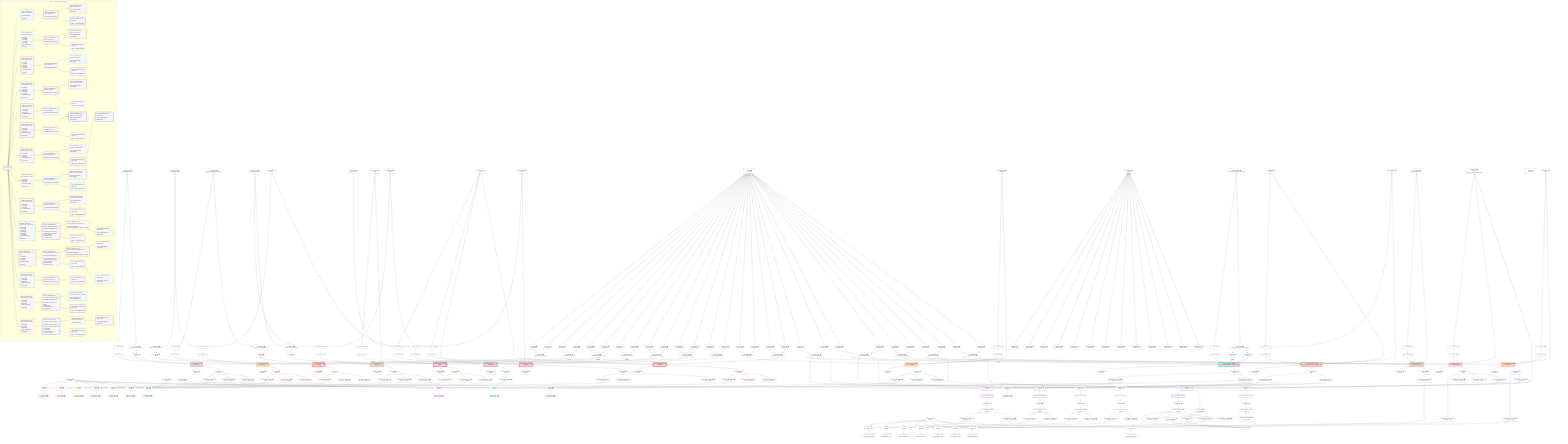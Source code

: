 %%{init: {'themeVariables': { 'fontSize': '12px'}}}%%
graph TD
    classDef path fill:#eee,stroke:#000,color:#000
    classDef plan fill:#fff,stroke-width:1px,color:#000
    classDef itemplan fill:#fff,stroke-width:2px,color:#000
    classDef unbatchedplan fill:#dff,stroke-width:1px,color:#000
    classDef sideeffectplan fill:#fcc,stroke-width:2px,color:#000
    classDef bucket fill:#f6f6f6,color:#000,stroke-width:2px,text-align:left


    %% plan dependencies
    __InputObject288{{"__InputObject[288∈0] ➊"}}:::plan
    Constant442{{"Constant[442∈0] ➊<br />ᐸ2ᐳ"}}:::plan
    Constant443{{"Constant[443∈0] ➊<br />ᐸ3ᐳ"}}:::plan
    Constant442 & Constant443 --> __InputObject288
    __InputObject6{{"__InputObject[6∈0] ➊"}}:::plan
    Constant430{{"Constant[430∈0] ➊<br />ᐸ'WyJwb3N0cyIsMV0='ᐳ"}}:::plan
    Constant430 --> __InputObject6
    Object15{{"Object[15∈0] ➊<br />ᐸ{pgSettings,withPgClient}ᐳ"}}:::plan
    Access13{{"Access[13∈0] ➊<br />ᐸ2.pgSettingsᐳ"}}:::plan
    Access14{{"Access[14∈0] ➊<br />ᐸ2.withPgClientᐳ"}}:::plan
    Access13 & Access14 --> Object15
    __InputObject34{{"__InputObject[34∈0] ➊"}}:::plan
    Constant431{{"Constant[431∈0] ➊<br />ᐸ'hello'ᐳ"}}:::plan
    Constant432{{"Constant[432∈0] ➊<br />ᐸ'WyJwb3N0cyIsMl0='ᐳ"}}:::plan
    Constant431 & Constant432 --> __InputObject34
    __InputObject62{{"__InputObject[62∈0] ➊"}}:::plan
    Constant433{{"Constant[433∈0] ➊<br />ᐸ'WyJwb3N0cyIsMjAwMDAwMF0='ᐳ"}}:::plan
    Constant433 --> __InputObject62
    __InputObject90{{"__InputObject[90∈0] ➊"}}:::plan
    Constant434{{"Constant[434∈0] ➊<br />ᐸ'world'ᐳ"}}:::plan
    Constant435{{"Constant[435∈0] ➊<br />ᐸ'WyJwb3N0cyIsM10='ᐳ"}}:::plan
    Constant434 & Constant435 --> __InputObject90
    __InputObject118{{"__InputObject[118∈0] ➊"}}:::plan
    Constant436{{"Constant[436∈0] ➊<br />ᐸ'throw error'ᐳ"}}:::plan
    Constant437{{"Constant[437∈0] ➊<br />ᐸ11ᐳ"}}:::plan
    Constant436 & Constant437 --> __InputObject118
    __InputObject133{{"__InputObject[133∈0] ➊"}}:::plan
    Constant438{{"Constant[438∈0] ➊<br />ᐸ6ᐳ"}}:::plan
    Constant438 --> __InputObject133
    __InputObject158{{"__InputObject[158∈0] ➊"}}:::plan
    Constant439{{"Constant[439∈0] ➊<br />ᐸ9ᐳ"}}:::plan
    Constant431 & Constant439 --> __InputObject158
    __InputObject183{{"__InputObject[183∈0] ➊"}}:::plan
    Constant440{{"Constant[440∈0] ➊<br />ᐸ2000000ᐳ"}}:::plan
    Constant440 --> __InputObject183
    __InputObject208{{"__InputObject[208∈0] ➊"}}:::plan
    Constant434 & Constant437 --> __InputObject208
    __InputObject233{{"__InputObject[233∈0] ➊"}}:::plan
    Constant441{{"Constant[441∈0] ➊<br />ᐸ'WyJjb21wb3VuZF9rZXlzIiw0LDNd'ᐳ"}}:::plan
    Constant441 --> __InputObject233
    __InputObject339{{"__InputObject[339∈0] ➊"}}:::plan
    Constant444{{"Constant[444∈0] ➊<br />ᐸ'budd.deey@email.com'ᐳ"}}:::plan
    Constant444 --> __InputObject339
    __InputObject356{{"__InputObject[356∈0] ➊"}}:::plan
    Constant445{{"Constant[445∈0] ➊<br />ᐸ'graphile-build.issue.27.exists@example.com'ᐳ"}}:::plan
    Constant445 --> __InputObject356
    __InputObject392{{"__InputObject[392∈0] ➊"}}:::plan
    Constant446{{"Constant[446∈0] ➊<br />ᐸ1ᐳ"}}:::plan
    Constant446 --> __InputObject392
    Lambda9{{"Lambda[9∈0] ➊<br />ᐸdecode_Post_base64JSONᐳ"}}:::plan
    Constant430 --> Lambda9
    Access10{{"Access[10∈0] ➊<br />ᐸ9.1ᐳ"}}:::plan
    Lambda9 --> Access10
    __Value2["__Value[2∈0] ➊<br />ᐸcontextᐳ"]:::plan
    __Value2 --> Access13
    __Value2 --> Access14
    ApplyInput16{{"ApplyInput[16∈0] ➊"}}:::plan
    __InputObject6 --> ApplyInput16
    ApplyInput44{{"ApplyInput[44∈0] ➊"}}:::plan
    __InputObject34 --> ApplyInput44
    ApplyInput72{{"ApplyInput[72∈0] ➊"}}:::plan
    __InputObject62 --> ApplyInput72
    ApplyInput100{{"ApplyInput[100∈0] ➊"}}:::plan
    __InputObject90 --> ApplyInput100
    ApplyInput125{{"ApplyInput[125∈0] ➊"}}:::plan
    __InputObject118 --> ApplyInput125
    ApplyInput140{{"ApplyInput[140∈0] ➊"}}:::plan
    __InputObject133 --> ApplyInput140
    ApplyInput165{{"ApplyInput[165∈0] ➊"}}:::plan
    __InputObject158 --> ApplyInput165
    ApplyInput190{{"ApplyInput[190∈0] ➊"}}:::plan
    __InputObject183 --> ApplyInput190
    ApplyInput215{{"ApplyInput[215∈0] ➊"}}:::plan
    __InputObject208 --> ApplyInput215
    ApplyInput245{{"ApplyInput[245∈0] ➊"}}:::plan
    __InputObject233 --> ApplyInput245
    ApplyInput296{{"ApplyInput[296∈0] ➊"}}:::plan
    __InputObject288 --> ApplyInput296
    ApplyInput346{{"ApplyInput[346∈0] ➊"}}:::plan
    __InputObject339 --> ApplyInput346
    ApplyInput363{{"ApplyInput[363∈0] ➊"}}:::plan
    __InputObject356 --> ApplyInput363
    ApplyInput399{{"ApplyInput[399∈0] ➊"}}:::plan
    __InputObject392 --> ApplyInput399
    __Value4["__Value[4∈0] ➊<br />ᐸrootValueᐳ"]:::plan
    Constant19{{"Constant[19∈0] ➊<br />ᐸ'posts'ᐳ"}}:::plan
    Constant32{{"Constant[32∈0] ➊<br />ᐸ'query'ᐳ"}}:::plan
    Constant128{{"Constant[128∈0] ➊<br />ᐸ'types'ᐳ"}}:::plan
    Constant248{{"Constant[248∈0] ➊<br />ᐸ'compound_keys'ᐳ"}}:::plan
    Constant270{{"Constant[270∈0] ➊<br />ᐸ'people'ᐳ"}}:::plan
    PgDeleteSingle12[["PgDeleteSingle[12∈1] ➊<br />ᐸpost(id)ᐳ"]]:::sideeffectplan
    Object15 -->|rejectNull| PgDeleteSingle12
    Access10 & ApplyInput16 --> PgDeleteSingle12
    Object17{{"Object[17∈1] ➊<br />ᐸ{result}ᐳ"}}:::plan
    PgDeleteSingle12 --> Object17
    List22{{"List[22∈2] ➊<br />ᐸ19,20ᐳ"}}:::plan
    PgClassExpression20{{"PgClassExpression[20∈2] ➊<br />ᐸ__post__.”id”ᐳ"}}:::plan
    Constant19 & PgClassExpression20 --> List22
    Access21{{"Access[21∈2] ➊<br />ᐸ12.tᐳ"}}:::plan
    Access21 --> PgClassExpression20
    PgDeleteSingle12 --> Access21
    Lambda23{{"Lambda[23∈2] ➊<br />ᐸbase64JSONEncodeᐳ"}}:::plan
    List22 --> Lambda23
    PgClassExpression30{{"PgClassExpression[30∈2] ➊<br />ᐸ__post__.”headline”ᐳ"}}:::plan
    Access21 --> PgClassExpression30
    PgClassExpression31{{"PgClassExpression[31∈2] ➊<br />ᐸ__post__.”author_id”ᐳ"}}:::plan
    Access21 --> PgClassExpression31
    Lambda33{{"Lambda[33∈2] ➊<br />ᐸrawEncodeᐳ"}}:::plan
    Constant32 --> Lambda33
    PgDeleteSingle40[["PgDeleteSingle[40∈5] ➊<br />ᐸpost(id)ᐳ"]]:::sideeffectplan
    Object43{{"Object[43∈5] ➊<br />ᐸ{pgSettings,withPgClient}ᐳ"}}:::plan
    Access38{{"Access[38∈5] ➊<br />ᐸ37.1ᐳ"}}:::plan
    Object43 -->|rejectNull| PgDeleteSingle40
    Access38 & ApplyInput44 --> PgDeleteSingle40
    Access41{{"Access[41∈5] ➊<br />ᐸ2.pgSettingsᐳ"}}:::plan
    Access42{{"Access[42∈5] ➊<br />ᐸ2.withPgClientᐳ"}}:::plan
    Access41 & Access42 --> Object43
    Lambda37{{"Lambda[37∈5] ➊<br />ᐸdecode_Post_base64JSONᐳ"}}:::plan
    Constant432 --> Lambda37
    Lambda37 --> Access38
    __Value2 --> Access41
    __Value2 --> Access42
    Object45{{"Object[45∈5] ➊<br />ᐸ{result}ᐳ"}}:::plan
    PgDeleteSingle40 --> Object45
    List50{{"List[50∈6] ➊<br />ᐸ19,48ᐳ"}}:::plan
    PgClassExpression48{{"PgClassExpression[48∈6] ➊<br />ᐸ__post__.”id”ᐳ"}}:::plan
    Constant19 & PgClassExpression48 --> List50
    Access49{{"Access[49∈6] ➊<br />ᐸ40.tᐳ"}}:::plan
    Access49 --> PgClassExpression48
    PgDeleteSingle40 --> Access49
    Lambda51{{"Lambda[51∈6] ➊<br />ᐸbase64JSONEncodeᐳ"}}:::plan
    List50 --> Lambda51
    PgClassExpression58{{"PgClassExpression[58∈6] ➊<br />ᐸ__post__.”headline”ᐳ"}}:::plan
    Access49 --> PgClassExpression58
    PgClassExpression59{{"PgClassExpression[59∈6] ➊<br />ᐸ__post__.”author_id”ᐳ"}}:::plan
    Access49 --> PgClassExpression59
    Lambda61{{"Lambda[61∈6] ➊<br />ᐸrawEncodeᐳ"}}:::plan
    Constant32 --> Lambda61
    PgDeleteSingle68[["PgDeleteSingle[68∈9] ➊<br />ᐸpost(id)ᐳ"]]:::sideeffectplan
    Object71{{"Object[71∈9] ➊<br />ᐸ{pgSettings,withPgClient}ᐳ"}}:::plan
    Access66{{"Access[66∈9] ➊<br />ᐸ65.1ᐳ"}}:::plan
    Object71 -->|rejectNull| PgDeleteSingle68
    Access66 & ApplyInput72 --> PgDeleteSingle68
    Access69{{"Access[69∈9] ➊<br />ᐸ2.pgSettingsᐳ"}}:::plan
    Access70{{"Access[70∈9] ➊<br />ᐸ2.withPgClientᐳ"}}:::plan
    Access69 & Access70 --> Object71
    Lambda65{{"Lambda[65∈9] ➊<br />ᐸdecode_Post_base64JSONᐳ"}}:::plan
    Constant433 --> Lambda65
    Lambda65 --> Access66
    __Value2 --> Access69
    __Value2 --> Access70
    Object73{{"Object[73∈9] ➊<br />ᐸ{result}ᐳ"}}:::plan
    PgDeleteSingle68 --> Object73
    List78{{"List[78∈10] ➊<br />ᐸ19,76ᐳ"}}:::plan
    PgClassExpression76{{"PgClassExpression[76∈10] ➊<br />ᐸ__post__.”id”ᐳ"}}:::plan
    Constant19 & PgClassExpression76 --> List78
    Access77{{"Access[77∈10] ➊<br />ᐸ68.tᐳ"}}:::plan
    Access77 --> PgClassExpression76
    PgDeleteSingle68 --> Access77
    Lambda79{{"Lambda[79∈10] ➊<br />ᐸbase64JSONEncodeᐳ"}}:::plan
    List78 --> Lambda79
    PgClassExpression86{{"PgClassExpression[86∈10] ➊<br />ᐸ__post__.”headline”ᐳ"}}:::plan
    Access77 --> PgClassExpression86
    PgClassExpression87{{"PgClassExpression[87∈10] ➊<br />ᐸ__post__.”author_id”ᐳ"}}:::plan
    Access77 --> PgClassExpression87
    Lambda89{{"Lambda[89∈10] ➊<br />ᐸrawEncodeᐳ"}}:::plan
    Constant32 --> Lambda89
    PgDeleteSingle96[["PgDeleteSingle[96∈13] ➊<br />ᐸpost(id)ᐳ"]]:::sideeffectplan
    Object99{{"Object[99∈13] ➊<br />ᐸ{pgSettings,withPgClient}ᐳ"}}:::plan
    Access94{{"Access[94∈13] ➊<br />ᐸ93.1ᐳ"}}:::plan
    Object99 -->|rejectNull| PgDeleteSingle96
    Access94 & ApplyInput100 --> PgDeleteSingle96
    Access97{{"Access[97∈13] ➊<br />ᐸ2.pgSettingsᐳ"}}:::plan
    Access98{{"Access[98∈13] ➊<br />ᐸ2.withPgClientᐳ"}}:::plan
    Access97 & Access98 --> Object99
    Lambda93{{"Lambda[93∈13] ➊<br />ᐸdecode_Post_base64JSONᐳ"}}:::plan
    Constant435 --> Lambda93
    Lambda93 --> Access94
    __Value2 --> Access97
    __Value2 --> Access98
    Object101{{"Object[101∈13] ➊<br />ᐸ{result}ᐳ"}}:::plan
    PgDeleteSingle96 --> Object101
    List106{{"List[106∈14] ➊<br />ᐸ19,104ᐳ"}}:::plan
    PgClassExpression104{{"PgClassExpression[104∈14] ➊<br />ᐸ__post__.”id”ᐳ"}}:::plan
    Constant19 & PgClassExpression104 --> List106
    Access105{{"Access[105∈14] ➊<br />ᐸ96.tᐳ"}}:::plan
    Access105 --> PgClassExpression104
    PgDeleteSingle96 --> Access105
    Lambda107{{"Lambda[107∈14] ➊<br />ᐸbase64JSONEncodeᐳ"}}:::plan
    List106 --> Lambda107
    PgClassExpression114{{"PgClassExpression[114∈14] ➊<br />ᐸ__post__.”headline”ᐳ"}}:::plan
    Access105 --> PgClassExpression114
    PgClassExpression115{{"PgClassExpression[115∈14] ➊<br />ᐸ__post__.”author_id”ᐳ"}}:::plan
    Access105 --> PgClassExpression115
    Lambda117{{"Lambda[117∈14] ➊<br />ᐸrawEncodeᐳ"}}:::plan
    Constant32 --> Lambda117
    PgDeleteSingle121[["PgDeleteSingle[121∈17] ➊<br />ᐸtypes(id)ᐳ"]]:::sideeffectplan
    Object124{{"Object[124∈17] ➊<br />ᐸ{pgSettings,withPgClient}ᐳ"}}:::plan
    Object124 & Constant437 & ApplyInput125 --> PgDeleteSingle121
    Access122{{"Access[122∈17] ➊<br />ᐸ2.pgSettingsᐳ"}}:::plan
    Access123{{"Access[123∈17] ➊<br />ᐸ2.withPgClientᐳ"}}:::plan
    Access122 & Access123 --> Object124
    __Value2 --> Access122
    __Value2 --> Access123
    Object126{{"Object[126∈17] ➊<br />ᐸ{result}ᐳ"}}:::plan
    PgDeleteSingle121 --> Object126
    List131{{"List[131∈18] ➊<br />ᐸ128,129ᐳ"}}:::plan
    PgClassExpression129{{"PgClassExpression[129∈18] ➊<br />ᐸ__types__.”id”ᐳ"}}:::plan
    Constant128 & PgClassExpression129 --> List131
    Access130{{"Access[130∈18] ➊<br />ᐸ121.tᐳ"}}:::plan
    Access130 --> PgClassExpression129
    PgDeleteSingle121 --> Access130
    Lambda132{{"Lambda[132∈18] ➊<br />ᐸbase64JSONEncodeᐳ"}}:::plan
    List131 --> Lambda132
    PgDeleteSingle136[["PgDeleteSingle[136∈19] ➊<br />ᐸpost(id)ᐳ"]]:::sideeffectplan
    Object139{{"Object[139∈19] ➊<br />ᐸ{pgSettings,withPgClient}ᐳ"}}:::plan
    Object139 & Constant438 & ApplyInput140 --> PgDeleteSingle136
    Access137{{"Access[137∈19] ➊<br />ᐸ2.pgSettingsᐳ"}}:::plan
    Access138{{"Access[138∈19] ➊<br />ᐸ2.withPgClientᐳ"}}:::plan
    Access137 & Access138 --> Object139
    __Value2 --> Access137
    __Value2 --> Access138
    Object141{{"Object[141∈19] ➊<br />ᐸ{result}ᐳ"}}:::plan
    PgDeleteSingle136 --> Object141
    List146{{"List[146∈20] ➊<br />ᐸ19,144ᐳ"}}:::plan
    PgClassExpression144{{"PgClassExpression[144∈20] ➊<br />ᐸ__post__.”id”ᐳ"}}:::plan
    Constant19 & PgClassExpression144 --> List146
    Access145{{"Access[145∈20] ➊<br />ᐸ136.tᐳ"}}:::plan
    Access145 --> PgClassExpression144
    PgDeleteSingle136 --> Access145
    Lambda147{{"Lambda[147∈20] ➊<br />ᐸbase64JSONEncodeᐳ"}}:::plan
    List146 --> Lambda147
    PgClassExpression154{{"PgClassExpression[154∈20] ➊<br />ᐸ__post__.”headline”ᐳ"}}:::plan
    Access145 --> PgClassExpression154
    PgClassExpression155{{"PgClassExpression[155∈20] ➊<br />ᐸ__post__.”author_id”ᐳ"}}:::plan
    Access145 --> PgClassExpression155
    Lambda157{{"Lambda[157∈20] ➊<br />ᐸrawEncodeᐳ"}}:::plan
    Constant32 --> Lambda157
    PgDeleteSingle161[["PgDeleteSingle[161∈23] ➊<br />ᐸpost(id)ᐳ"]]:::sideeffectplan
    Object164{{"Object[164∈23] ➊<br />ᐸ{pgSettings,withPgClient}ᐳ"}}:::plan
    Object164 & Constant439 & ApplyInput165 --> PgDeleteSingle161
    Access162{{"Access[162∈23] ➊<br />ᐸ2.pgSettingsᐳ"}}:::plan
    Access163{{"Access[163∈23] ➊<br />ᐸ2.withPgClientᐳ"}}:::plan
    Access162 & Access163 --> Object164
    __Value2 --> Access162
    __Value2 --> Access163
    Object166{{"Object[166∈23] ➊<br />ᐸ{result}ᐳ"}}:::plan
    PgDeleteSingle161 --> Object166
    List171{{"List[171∈24] ➊<br />ᐸ19,169ᐳ"}}:::plan
    PgClassExpression169{{"PgClassExpression[169∈24] ➊<br />ᐸ__post__.”id”ᐳ"}}:::plan
    Constant19 & PgClassExpression169 --> List171
    Access170{{"Access[170∈24] ➊<br />ᐸ161.tᐳ"}}:::plan
    Access170 --> PgClassExpression169
    PgDeleteSingle161 --> Access170
    Lambda172{{"Lambda[172∈24] ➊<br />ᐸbase64JSONEncodeᐳ"}}:::plan
    List171 --> Lambda172
    PgClassExpression179{{"PgClassExpression[179∈24] ➊<br />ᐸ__post__.”headline”ᐳ"}}:::plan
    Access170 --> PgClassExpression179
    PgClassExpression180{{"PgClassExpression[180∈24] ➊<br />ᐸ__post__.”author_id”ᐳ"}}:::plan
    Access170 --> PgClassExpression180
    Lambda182{{"Lambda[182∈24] ➊<br />ᐸrawEncodeᐳ"}}:::plan
    Constant32 --> Lambda182
    PgDeleteSingle186[["PgDeleteSingle[186∈27] ➊<br />ᐸpost(id)ᐳ"]]:::sideeffectplan
    Object189{{"Object[189∈27] ➊<br />ᐸ{pgSettings,withPgClient}ᐳ"}}:::plan
    Object189 & Constant440 & ApplyInput190 --> PgDeleteSingle186
    Access187{{"Access[187∈27] ➊<br />ᐸ2.pgSettingsᐳ"}}:::plan
    Access188{{"Access[188∈27] ➊<br />ᐸ2.withPgClientᐳ"}}:::plan
    Access187 & Access188 --> Object189
    __Value2 --> Access187
    __Value2 --> Access188
    Object191{{"Object[191∈27] ➊<br />ᐸ{result}ᐳ"}}:::plan
    PgDeleteSingle186 --> Object191
    List196{{"List[196∈28] ➊<br />ᐸ19,194ᐳ"}}:::plan
    PgClassExpression194{{"PgClassExpression[194∈28] ➊<br />ᐸ__post__.”id”ᐳ"}}:::plan
    Constant19 & PgClassExpression194 --> List196
    Access195{{"Access[195∈28] ➊<br />ᐸ186.tᐳ"}}:::plan
    Access195 --> PgClassExpression194
    PgDeleteSingle186 --> Access195
    Lambda197{{"Lambda[197∈28] ➊<br />ᐸbase64JSONEncodeᐳ"}}:::plan
    List196 --> Lambda197
    PgClassExpression204{{"PgClassExpression[204∈28] ➊<br />ᐸ__post__.”headline”ᐳ"}}:::plan
    Access195 --> PgClassExpression204
    PgClassExpression205{{"PgClassExpression[205∈28] ➊<br />ᐸ__post__.”author_id”ᐳ"}}:::plan
    Access195 --> PgClassExpression205
    Lambda207{{"Lambda[207∈28] ➊<br />ᐸrawEncodeᐳ"}}:::plan
    Constant32 --> Lambda207
    PgDeleteSingle211[["PgDeleteSingle[211∈31] ➊<br />ᐸpost(id)ᐳ"]]:::sideeffectplan
    Object214{{"Object[214∈31] ➊<br />ᐸ{pgSettings,withPgClient}ᐳ"}}:::plan
    Object214 & Constant437 & ApplyInput215 --> PgDeleteSingle211
    Access212{{"Access[212∈31] ➊<br />ᐸ2.pgSettingsᐳ"}}:::plan
    Access213{{"Access[213∈31] ➊<br />ᐸ2.withPgClientᐳ"}}:::plan
    Access212 & Access213 --> Object214
    __Value2 --> Access212
    __Value2 --> Access213
    Object216{{"Object[216∈31] ➊<br />ᐸ{result}ᐳ"}}:::plan
    PgDeleteSingle211 --> Object216
    List221{{"List[221∈32] ➊<br />ᐸ19,219ᐳ"}}:::plan
    PgClassExpression219{{"PgClassExpression[219∈32] ➊<br />ᐸ__post__.”id”ᐳ"}}:::plan
    Constant19 & PgClassExpression219 --> List221
    Access220{{"Access[220∈32] ➊<br />ᐸ211.tᐳ"}}:::plan
    Access220 --> PgClassExpression219
    PgDeleteSingle211 --> Access220
    Lambda222{{"Lambda[222∈32] ➊<br />ᐸbase64JSONEncodeᐳ"}}:::plan
    List221 --> Lambda222
    PgClassExpression229{{"PgClassExpression[229∈32] ➊<br />ᐸ__post__.”headline”ᐳ"}}:::plan
    Access220 --> PgClassExpression229
    PgClassExpression230{{"PgClassExpression[230∈32] ➊<br />ᐸ__post__.”author_id”ᐳ"}}:::plan
    Access220 --> PgClassExpression230
    Lambda232{{"Lambda[232∈32] ➊<br />ᐸrawEncodeᐳ"}}:::plan
    Constant32 --> Lambda232
    PgDeleteSingle241[["PgDeleteSingle[241∈35] ➊<br />ᐸcompound_key(person_id_1,person_id_2)ᐳ"]]:::sideeffectplan
    Object244{{"Object[244∈35] ➊<br />ᐸ{pgSettings,withPgClient}ᐳ"}}:::plan
    Access237{{"Access[237∈35] ➊<br />ᐸ236.1ᐳ"}}:::plan
    Access239{{"Access[239∈35] ➊<br />ᐸ236.2ᐳ"}}:::plan
    Object244 -->|rejectNull| PgDeleteSingle241
    Access237 -->|rejectNull| PgDeleteSingle241
    Access239 & ApplyInput245 --> PgDeleteSingle241
    Access242{{"Access[242∈35] ➊<br />ᐸ2.pgSettingsᐳ"}}:::plan
    Access243{{"Access[243∈35] ➊<br />ᐸ2.withPgClientᐳ"}}:::plan
    Access242 & Access243 --> Object244
    Lambda236{{"Lambda[236∈35] ➊<br />ᐸdecode_CompoundKey_base64JSONᐳ"}}:::plan
    Constant441 --> Lambda236
    Lambda236 --> Access237
    Lambda236 --> Access239
    __Value2 --> Access242
    __Value2 --> Access243
    Object246{{"Object[246∈35] ➊<br />ᐸ{result}ᐳ"}}:::plan
    PgDeleteSingle241 --> Object246
    List252{{"List[252∈36] ➊<br />ᐸ248,249,251ᐳ"}}:::plan
    PgClassExpression249{{"PgClassExpression[249∈36] ➊<br />ᐸ__compound...rson_id_1”ᐳ"}}:::plan
    PgClassExpression251{{"PgClassExpression[251∈36] ➊<br />ᐸ__compound...rson_id_2”ᐳ"}}:::plan
    Constant248 & PgClassExpression249 & PgClassExpression251 --> List252
    PgSelect263[["PgSelect[263∈36] ➊<br />ᐸpersonᐳ"]]:::plan
    Object244 & PgClassExpression249 --> PgSelect263
    PgSelect276[["PgSelect[276∈36] ➊<br />ᐸpersonᐳ"]]:::plan
    Object244 & PgClassExpression251 --> PgSelect276
    Access250{{"Access[250∈36] ➊<br />ᐸ241.tᐳ"}}:::plan
    Access250 --> PgClassExpression249
    PgDeleteSingle241 --> Access250
    Access250 --> PgClassExpression251
    Lambda253{{"Lambda[253∈36] ➊<br />ᐸbase64JSONEncodeᐳ"}}:::plan
    List252 --> Lambda253
    First267{{"First[267∈36] ➊"}}:::plan
    PgSelectRows268[["PgSelectRows[268∈36] ➊"]]:::plan
    PgSelectRows268 --> First267
    PgSelect263 --> PgSelectRows268
    PgSelectSingle269{{"PgSelectSingle[269∈36] ➊<br />ᐸpersonᐳ"}}:::plan
    First267 --> PgSelectSingle269
    First278{{"First[278∈36] ➊"}}:::plan
    PgSelectRows279[["PgSelectRows[279∈36] ➊"]]:::plan
    PgSelectRows279 --> First278
    PgSelect276 --> PgSelectRows279
    PgSelectSingle280{{"PgSelectSingle[280∈36] ➊<br />ᐸpersonᐳ"}}:::plan
    First278 --> PgSelectSingle280
    Lambda287{{"Lambda[287∈36] ➊<br />ᐸrawEncodeᐳ"}}:::plan
    Constant32 --> Lambda287
    List272{{"List[272∈38] ➊<br />ᐸ270,271ᐳ"}}:::plan
    PgClassExpression271{{"PgClassExpression[271∈38] ➊<br />ᐸ__person__.”id”ᐳ"}}:::plan
    Constant270 & PgClassExpression271 --> List272
    PgSelectSingle269 --> PgClassExpression271
    Lambda273{{"Lambda[273∈38] ➊<br />ᐸbase64JSONEncodeᐳ"}}:::plan
    List272 --> Lambda273
    PgClassExpression274{{"PgClassExpression[274∈38] ➊<br />ᐸ__person__...full_name”ᐳ"}}:::plan
    PgSelectSingle269 --> PgClassExpression274
    List283{{"List[283∈39] ➊<br />ᐸ270,282ᐳ"}}:::plan
    PgClassExpression282{{"PgClassExpression[282∈39] ➊<br />ᐸ__person__.”id”ᐳ"}}:::plan
    Constant270 & PgClassExpression282 --> List283
    PgSelectSingle280 --> PgClassExpression282
    Lambda284{{"Lambda[284∈39] ➊<br />ᐸbase64JSONEncodeᐳ"}}:::plan
    List283 --> Lambda284
    PgClassExpression285{{"PgClassExpression[285∈39] ➊<br />ᐸ__person__...full_name”ᐳ"}}:::plan
    PgSelectSingle280 --> PgClassExpression285
    PgDeleteSingle292[["PgDeleteSingle[292∈41] ➊<br />ᐸcompound_key(person_id_1,person_id_2)ᐳ"]]:::sideeffectplan
    Object295{{"Object[295∈41] ➊<br />ᐸ{pgSettings,withPgClient}ᐳ"}}:::plan
    Object295 & Constant442 & Constant443 & ApplyInput296 --> PgDeleteSingle292
    Access293{{"Access[293∈41] ➊<br />ᐸ2.pgSettingsᐳ"}}:::plan
    Access294{{"Access[294∈41] ➊<br />ᐸ2.withPgClientᐳ"}}:::plan
    Access293 & Access294 --> Object295
    __Value2 --> Access293
    __Value2 --> Access294
    Object297{{"Object[297∈41] ➊<br />ᐸ{result}ᐳ"}}:::plan
    PgDeleteSingle292 --> Object297
    List303{{"List[303∈42] ➊<br />ᐸ248,300,302ᐳ"}}:::plan
    PgClassExpression300{{"PgClassExpression[300∈42] ➊<br />ᐸ__compound...rson_id_1”ᐳ"}}:::plan
    PgClassExpression302{{"PgClassExpression[302∈42] ➊<br />ᐸ__compound...rson_id_2”ᐳ"}}:::plan
    Constant248 & PgClassExpression300 & PgClassExpression302 --> List303
    PgSelect314[["PgSelect[314∈42] ➊<br />ᐸpersonᐳ"]]:::plan
    Object295 & PgClassExpression300 --> PgSelect314
    PgSelect327[["PgSelect[327∈42] ➊<br />ᐸpersonᐳ"]]:::plan
    Object295 & PgClassExpression302 --> PgSelect327
    Access301{{"Access[301∈42] ➊<br />ᐸ292.tᐳ"}}:::plan
    Access301 --> PgClassExpression300
    PgDeleteSingle292 --> Access301
    Access301 --> PgClassExpression302
    Lambda304{{"Lambda[304∈42] ➊<br />ᐸbase64JSONEncodeᐳ"}}:::plan
    List303 --> Lambda304
    First318{{"First[318∈42] ➊"}}:::plan
    PgSelectRows319[["PgSelectRows[319∈42] ➊"]]:::plan
    PgSelectRows319 --> First318
    PgSelect314 --> PgSelectRows319
    PgSelectSingle320{{"PgSelectSingle[320∈42] ➊<br />ᐸpersonᐳ"}}:::plan
    First318 --> PgSelectSingle320
    First329{{"First[329∈42] ➊"}}:::plan
    PgSelectRows330[["PgSelectRows[330∈42] ➊"]]:::plan
    PgSelectRows330 --> First329
    PgSelect327 --> PgSelectRows330
    PgSelectSingle331{{"PgSelectSingle[331∈42] ➊<br />ᐸpersonᐳ"}}:::plan
    First329 --> PgSelectSingle331
    Lambda338{{"Lambda[338∈42] ➊<br />ᐸrawEncodeᐳ"}}:::plan
    Constant32 --> Lambda338
    List323{{"List[323∈44] ➊<br />ᐸ270,322ᐳ"}}:::plan
    PgClassExpression322{{"PgClassExpression[322∈44] ➊<br />ᐸ__person__.”id”ᐳ"}}:::plan
    Constant270 & PgClassExpression322 --> List323
    PgSelectSingle320 --> PgClassExpression322
    Lambda324{{"Lambda[324∈44] ➊<br />ᐸbase64JSONEncodeᐳ"}}:::plan
    List323 --> Lambda324
    PgClassExpression325{{"PgClassExpression[325∈44] ➊<br />ᐸ__person__...full_name”ᐳ"}}:::plan
    PgSelectSingle320 --> PgClassExpression325
    List334{{"List[334∈45] ➊<br />ᐸ270,333ᐳ"}}:::plan
    PgClassExpression333{{"PgClassExpression[333∈45] ➊<br />ᐸ__person__.”id”ᐳ"}}:::plan
    Constant270 & PgClassExpression333 --> List334
    PgSelectSingle331 --> PgClassExpression333
    Lambda335{{"Lambda[335∈45] ➊<br />ᐸbase64JSONEncodeᐳ"}}:::plan
    List334 --> Lambda335
    PgClassExpression336{{"PgClassExpression[336∈45] ➊<br />ᐸ__person__...full_name”ᐳ"}}:::plan
    PgSelectSingle331 --> PgClassExpression336
    PgDeleteSingle342[["PgDeleteSingle[342∈47] ➊<br />ᐸperson(email)ᐳ"]]:::sideeffectplan
    Object345{{"Object[345∈47] ➊<br />ᐸ{pgSettings,withPgClient}ᐳ"}}:::plan
    Object345 & Constant444 & ApplyInput346 --> PgDeleteSingle342
    Access343{{"Access[343∈47] ➊<br />ᐸ2.pgSettingsᐳ"}}:::plan
    Access344{{"Access[344∈47] ➊<br />ᐸ2.withPgClientᐳ"}}:::plan
    Access343 & Access344 --> Object345
    __Value2 --> Access343
    __Value2 --> Access344
    Object347{{"Object[347∈47] ➊<br />ᐸ{result}ᐳ"}}:::plan
    PgDeleteSingle342 --> Object347
    List352{{"List[352∈48] ➊<br />ᐸ270,350ᐳ"}}:::plan
    PgClassExpression350{{"PgClassExpression[350∈48] ➊<br />ᐸ__person__.”id”ᐳ"}}:::plan
    Constant270 & PgClassExpression350 --> List352
    Access351{{"Access[351∈48] ➊<br />ᐸ342.tᐳ"}}:::plan
    Access351 --> PgClassExpression350
    PgDeleteSingle342 --> Access351
    Lambda353{{"Lambda[353∈48] ➊<br />ᐸbase64JSONEncodeᐳ"}}:::plan
    List352 --> Lambda353
    Lambda355{{"Lambda[355∈48] ➊<br />ᐸrawEncodeᐳ"}}:::plan
    Constant32 --> Lambda355
    PgDeleteSingle359[["PgDeleteSingle[359∈50] ➊<br />ᐸperson(email)ᐳ"]]:::sideeffectplan
    Object362{{"Object[362∈50] ➊<br />ᐸ{pgSettings,withPgClient}ᐳ"}}:::plan
    Object362 & Constant445 & ApplyInput363 --> PgDeleteSingle359
    Access360{{"Access[360∈50] ➊<br />ᐸ2.pgSettingsᐳ"}}:::plan
    Access361{{"Access[361∈50] ➊<br />ᐸ2.withPgClientᐳ"}}:::plan
    Access360 & Access361 --> Object362
    __Value2 --> Access360
    __Value2 --> Access361
    Object364{{"Object[364∈50] ➊<br />ᐸ{result}ᐳ"}}:::plan
    PgDeleteSingle359 --> Object364
    PgSelect381[["PgSelect[381∈51] ➊<br />ᐸpersonᐳ"]]:::plan
    PgClassExpression380{{"PgClassExpression[380∈51] ➊<br />ᐸ__person__ᐳ"}}:::plan
    Object362 & PgClassExpression380 & Constant445 --> PgSelect381
    List369{{"List[369∈51] ➊<br />ᐸ270,367ᐳ"}}:::plan
    PgClassExpression367{{"PgClassExpression[367∈51] ➊<br />ᐸ__person__.”id”ᐳ"}}:::plan
    Constant270 & PgClassExpression367 --> List369
    Access368{{"Access[368∈51] ➊<br />ᐸ359.tᐳ"}}:::plan
    Access368 --> PgClassExpression367
    PgDeleteSingle359 --> Access368
    Lambda370{{"Lambda[370∈51] ➊<br />ᐸbase64JSONEncodeᐳ"}}:::plan
    List369 --> Lambda370
    PgClassExpression377{{"PgClassExpression[377∈51] ➊<br />ᐸ__person__...full_name”ᐳ"}}:::plan
    Access368 --> PgClassExpression377
    PgClassExpression378{{"PgClassExpression[378∈51] ➊<br />ᐸ__person__.”email”ᐳ"}}:::plan
    Access368 --> PgClassExpression378
    Access368 --> PgClassExpression380
    First385{{"First[385∈51] ➊"}}:::plan
    PgSelectRows386[["PgSelectRows[386∈51] ➊"]]:::plan
    PgSelectRows386 --> First385
    PgSelect381 --> PgSelectRows386
    PgSelectSingle387{{"PgSelectSingle[387∈51] ➊<br />ᐸpersonᐳ"}}:::plan
    First385 --> PgSelectSingle387
    PgClassExpression389{{"PgClassExpression[389∈51] ➊<br />ᐸ”c”.”perso...lder! */<br />)ᐳ"}}:::plan
    PgSelectSingle387 --> PgClassExpression389
    Lambda391{{"Lambda[391∈51] ➊<br />ᐸrawEncodeᐳ"}}:::plan
    Constant32 --> Lambda391
    PgDeleteSingle395[["PgDeleteSingle[395∈54] ➊<br />ᐸperson(id)ᐳ"]]:::sideeffectplan
    Object398{{"Object[398∈54] ➊<br />ᐸ{pgSettings,withPgClient}ᐳ"}}:::plan
    Object398 & Constant446 & ApplyInput399 --> PgDeleteSingle395
    Access396{{"Access[396∈54] ➊<br />ᐸ2.pgSettingsᐳ"}}:::plan
    Access397{{"Access[397∈54] ➊<br />ᐸ2.withPgClientᐳ"}}:::plan
    Access396 & Access397 --> Object398
    __Value2 --> Access396
    __Value2 --> Access397
    Object400{{"Object[400∈54] ➊<br />ᐸ{result}ᐳ"}}:::plan
    PgDeleteSingle395 --> Object400
    Edge418{{"Edge[418∈55] ➊"}}:::plan
    PgSelectSingle417{{"PgSelectSingle[417∈55] ➊<br />ᐸpersonᐳ"}}:::plan
    PgCursor420{{"PgCursor[420∈55] ➊"}}:::plan
    Connection414{{"Connection[414∈55] ➊<br />ᐸ409ᐳ"}}:::plan
    PgSelectSingle417 & PgCursor420 & Connection414 --> Edge418
    List405{{"List[405∈55] ➊<br />ᐸ270,403ᐳ"}}:::plan
    PgClassExpression403{{"PgClassExpression[403∈55] ➊<br />ᐸ__person__.”id”ᐳ"}}:::plan
    Constant270 & PgClassExpression403 --> List405
    PgSelect409[["PgSelect[409∈55] ➊<br />ᐸpersonᐳ"]]:::plan
    PgClassExpression408{{"PgClassExpression[408∈55] ➊<br />ᐸ__person__ᐳ"}}:::plan
    Object398 & PgClassExpression408 --> PgSelect409
    Access419{{"Access[419∈55] ➊<br />ᐸ409.cursorDetailsᐳ"}}:::plan
    PgSelectSingle417 & Access419 --> PgCursor420
    Access404{{"Access[404∈55] ➊<br />ᐸ395.tᐳ"}}:::plan
    Access404 --> PgClassExpression403
    PgDeleteSingle395 --> Access404
    Lambda406{{"Lambda[406∈55] ➊<br />ᐸbase64JSONEncodeᐳ"}}:::plan
    List405 --> Lambda406
    Access404 --> PgClassExpression408
    First415{{"First[415∈55] ➊"}}:::plan
    PgSelectRows416[["PgSelectRows[416∈55] ➊"]]:::plan
    PgSelectRows416 --> First415
    PgSelect409 --> PgSelectRows416
    First415 --> PgSelectSingle417
    PgSelect409 --> Access419
    Lambda429{{"Lambda[429∈55] ➊<br />ᐸrawEncodeᐳ"}}:::plan
    Constant32 --> Lambda429
    List425{{"List[425∈57] ➊<br />ᐸ270,423ᐳ"}}:::plan
    PgClassExpression423{{"PgClassExpression[423∈57] ➊<br />ᐸ__person__.”id”ᐳ"}}:::plan
    Constant270 & PgClassExpression423 --> List425
    PgClassExpression422{{"PgClassExpression[422∈57] ➊<br />ᐸ”c”.”perso..._person__)ᐳ"}}:::plan
    PgSelectSingle417 --> PgClassExpression422
    PgSelectSingle417 --> PgClassExpression423
    Lambda426{{"Lambda[426∈57] ➊<br />ᐸbase64JSONEncodeᐳ"}}:::plan
    List425 --> Lambda426
    PgClassExpression427{{"PgClassExpression[427∈57] ➊<br />ᐸ__person__.”email”ᐳ"}}:::plan
    PgSelectSingle417 --> PgClassExpression427

    %% define steps

    subgraph "Buckets for mutations/v4/mutation-delete"
    Bucket0("Bucket 0 (root)"):::bucket
    classDef bucket0 stroke:#696969
    class Bucket0,__Value2,__Value4,__InputObject6,Lambda9,Access10,Access13,Access14,Object15,ApplyInput16,Constant19,Constant32,__InputObject34,ApplyInput44,__InputObject62,ApplyInput72,__InputObject90,ApplyInput100,__InputObject118,ApplyInput125,Constant128,__InputObject133,ApplyInput140,__InputObject158,ApplyInput165,__InputObject183,ApplyInput190,__InputObject208,ApplyInput215,__InputObject233,ApplyInput245,Constant248,Constant270,__InputObject288,ApplyInput296,__InputObject339,ApplyInput346,__InputObject356,ApplyInput363,__InputObject392,ApplyInput399,Constant430,Constant431,Constant432,Constant433,Constant434,Constant435,Constant436,Constant437,Constant438,Constant439,Constant440,Constant441,Constant442,Constant443,Constant444,Constant445,Constant446 bucket0
    Bucket1("Bucket 1 (mutationField)<br />Deps: 15, 10, 16, 19, 32, 4<br /><br />1: PgDeleteSingle[12]<br />2: <br />ᐳ: Object[17]"):::bucket
    classDef bucket1 stroke:#00bfff
    class Bucket1,PgDeleteSingle12,Object17 bucket1
    Bucket2("Bucket 2 (nullableBoundary)<br />Deps: 12, 19, 32, 17, 4<br /><br />ROOT Object{1}ᐸ{result}ᐳ[17]"):::bucket
    classDef bucket2 stroke:#7f007f
    class Bucket2,PgClassExpression20,Access21,List22,Lambda23,PgClassExpression30,PgClassExpression31,Lambda33 bucket2
    Bucket3("Bucket 3 (nullableBoundary)<br />Deps: 12, 23, 20, 30, 31<br /><br />ROOT PgDeleteSingle{1}ᐸpost(id)ᐳ[12]"):::bucket
    classDef bucket3 stroke:#ffa500
    class Bucket3 bucket3
    Bucket4("Bucket 4 (nullableBoundary)<br />Deps: 4, 33<br /><br />ROOT __ValueᐸrootValueᐳ[4]"):::bucket
    classDef bucket4 stroke:#0000ff
    class Bucket4 bucket4
    Bucket5("Bucket 5 (mutationField)<br />Deps: 432, 44, 2, 19, 32, 4<br /><br />1: Access[41]<br />2: Access[42]<br />3: Object[43]<br />4: Lambda[37]<br />5: Access[38]<br />6: PgDeleteSingle[40]<br />7: <br />ᐳ: Object[45]"):::bucket
    classDef bucket5 stroke:#7fff00
    class Bucket5,Lambda37,Access38,PgDeleteSingle40,Access41,Access42,Object43,Object45 bucket5
    Bucket6("Bucket 6 (nullableBoundary)<br />Deps: 40, 19, 32, 45, 4<br /><br />ROOT Object{5}ᐸ{result}ᐳ[45]"):::bucket
    classDef bucket6 stroke:#ff1493
    class Bucket6,PgClassExpression48,Access49,List50,Lambda51,PgClassExpression58,PgClassExpression59,Lambda61 bucket6
    Bucket7("Bucket 7 (nullableBoundary)<br />Deps: 40, 51, 48, 58, 59<br /><br />ROOT PgDeleteSingle{5}ᐸpost(id)ᐳ[40]"):::bucket
    classDef bucket7 stroke:#808000
    class Bucket7 bucket7
    Bucket8("Bucket 8 (nullableBoundary)<br />Deps: 4, 61<br /><br />ROOT __ValueᐸrootValueᐳ[4]"):::bucket
    classDef bucket8 stroke:#dda0dd
    class Bucket8 bucket8
    Bucket9("Bucket 9 (mutationField)<br />Deps: 433, 72, 2, 19, 32, 4<br /><br />1: Access[69]<br />2: Access[70]<br />3: Object[71]<br />4: Lambda[65]<br />5: Access[66]<br />6: PgDeleteSingle[68]<br />7: <br />ᐳ: Object[73]"):::bucket
    classDef bucket9 stroke:#ff0000
    class Bucket9,Lambda65,Access66,PgDeleteSingle68,Access69,Access70,Object71,Object73 bucket9
    Bucket10("Bucket 10 (nullableBoundary)<br />Deps: 68, 19, 32, 73, 4<br /><br />ROOT Object{9}ᐸ{result}ᐳ[73]"):::bucket
    classDef bucket10 stroke:#ffff00
    class Bucket10,PgClassExpression76,Access77,List78,Lambda79,PgClassExpression86,PgClassExpression87,Lambda89 bucket10
    Bucket11("Bucket 11 (nullableBoundary)<br />Deps: 68, 79, 76, 86, 87<br /><br />ROOT PgDeleteSingle{9}ᐸpost(id)ᐳ[68]"):::bucket
    classDef bucket11 stroke:#00ffff
    class Bucket11 bucket11
    Bucket12("Bucket 12 (nullableBoundary)<br />Deps: 4, 89<br /><br />ROOT __ValueᐸrootValueᐳ[4]"):::bucket
    classDef bucket12 stroke:#4169e1
    class Bucket12 bucket12
    Bucket13("Bucket 13 (mutationField)<br />Deps: 435, 100, 2, 19, 32, 4<br /><br />1: Access[97]<br />2: Access[98]<br />3: Object[99]<br />4: Lambda[93]<br />5: Access[94]<br />6: PgDeleteSingle[96]<br />7: <br />ᐳ: Object[101]"):::bucket
    classDef bucket13 stroke:#3cb371
    class Bucket13,Lambda93,Access94,PgDeleteSingle96,Access97,Access98,Object99,Object101 bucket13
    Bucket14("Bucket 14 (nullableBoundary)<br />Deps: 96, 19, 32, 101, 4<br /><br />ROOT Object{13}ᐸ{result}ᐳ[101]"):::bucket
    classDef bucket14 stroke:#a52a2a
    class Bucket14,PgClassExpression104,Access105,List106,Lambda107,PgClassExpression114,PgClassExpression115,Lambda117 bucket14
    Bucket15("Bucket 15 (nullableBoundary)<br />Deps: 96, 107, 104, 114, 115<br /><br />ROOT PgDeleteSingle{13}ᐸpost(id)ᐳ[96]"):::bucket
    classDef bucket15 stroke:#ff00ff
    class Bucket15 bucket15
    Bucket16("Bucket 16 (nullableBoundary)<br />Deps: 4, 117<br /><br />ROOT __ValueᐸrootValueᐳ[4]"):::bucket
    classDef bucket16 stroke:#f5deb3
    class Bucket16 bucket16
    Bucket17("Bucket 17 (mutationField)<br />Deps: 437, 125, 2, 128<br /><br />1: Access[122]<br />2: Access[123]<br />3: Object[124]<br />4: PgDeleteSingle[121]<br />5: <br />ᐳ: Object[126]"):::bucket
    classDef bucket17 stroke:#696969
    class Bucket17,PgDeleteSingle121,Access122,Access123,Object124,Object126 bucket17
    Bucket18("Bucket 18 (nullableBoundary)<br />Deps: 121, 128, 126<br /><br />ROOT Object{17}ᐸ{result}ᐳ[126]"):::bucket
    classDef bucket18 stroke:#00bfff
    class Bucket18,PgClassExpression129,Access130,List131,Lambda132 bucket18
    Bucket19("Bucket 19 (mutationField)<br />Deps: 438, 140, 2, 19, 32, 4<br /><br />1: Access[137]<br />2: Access[138]<br />3: Object[139]<br />4: PgDeleteSingle[136]<br />5: <br />ᐳ: Object[141]"):::bucket
    classDef bucket19 stroke:#7f007f
    class Bucket19,PgDeleteSingle136,Access137,Access138,Object139,Object141 bucket19
    Bucket20("Bucket 20 (nullableBoundary)<br />Deps: 136, 19, 32, 141, 4<br /><br />ROOT Object{19}ᐸ{result}ᐳ[141]"):::bucket
    classDef bucket20 stroke:#ffa500
    class Bucket20,PgClassExpression144,Access145,List146,Lambda147,PgClassExpression154,PgClassExpression155,Lambda157 bucket20
    Bucket21("Bucket 21 (nullableBoundary)<br />Deps: 136, 147, 144, 154, 155<br /><br />ROOT PgDeleteSingle{19}ᐸpost(id)ᐳ[136]"):::bucket
    classDef bucket21 stroke:#0000ff
    class Bucket21 bucket21
    Bucket22("Bucket 22 (nullableBoundary)<br />Deps: 4, 157<br /><br />ROOT __ValueᐸrootValueᐳ[4]"):::bucket
    classDef bucket22 stroke:#7fff00
    class Bucket22 bucket22
    Bucket23("Bucket 23 (mutationField)<br />Deps: 439, 165, 2, 19, 32, 4<br /><br />1: Access[162]<br />2: Access[163]<br />3: Object[164]<br />4: PgDeleteSingle[161]<br />5: <br />ᐳ: Object[166]"):::bucket
    classDef bucket23 stroke:#ff1493
    class Bucket23,PgDeleteSingle161,Access162,Access163,Object164,Object166 bucket23
    Bucket24("Bucket 24 (nullableBoundary)<br />Deps: 161, 19, 32, 166, 4<br /><br />ROOT Object{23}ᐸ{result}ᐳ[166]"):::bucket
    classDef bucket24 stroke:#808000
    class Bucket24,PgClassExpression169,Access170,List171,Lambda172,PgClassExpression179,PgClassExpression180,Lambda182 bucket24
    Bucket25("Bucket 25 (nullableBoundary)<br />Deps: 161, 172, 169, 179, 180<br /><br />ROOT PgDeleteSingle{23}ᐸpost(id)ᐳ[161]"):::bucket
    classDef bucket25 stroke:#dda0dd
    class Bucket25 bucket25
    Bucket26("Bucket 26 (nullableBoundary)<br />Deps: 4, 182<br /><br />ROOT __ValueᐸrootValueᐳ[4]"):::bucket
    classDef bucket26 stroke:#ff0000
    class Bucket26 bucket26
    Bucket27("Bucket 27 (mutationField)<br />Deps: 440, 190, 2, 19, 32, 4<br /><br />1: Access[187]<br />2: Access[188]<br />3: Object[189]<br />4: PgDeleteSingle[186]<br />5: <br />ᐳ: Object[191]"):::bucket
    classDef bucket27 stroke:#ffff00
    class Bucket27,PgDeleteSingle186,Access187,Access188,Object189,Object191 bucket27
    Bucket28("Bucket 28 (nullableBoundary)<br />Deps: 186, 19, 32, 191, 4<br /><br />ROOT Object{27}ᐸ{result}ᐳ[191]"):::bucket
    classDef bucket28 stroke:#00ffff
    class Bucket28,PgClassExpression194,Access195,List196,Lambda197,PgClassExpression204,PgClassExpression205,Lambda207 bucket28
    Bucket29("Bucket 29 (nullableBoundary)<br />Deps: 186, 197, 194, 204, 205<br /><br />ROOT PgDeleteSingle{27}ᐸpost(id)ᐳ[186]"):::bucket
    classDef bucket29 stroke:#4169e1
    class Bucket29 bucket29
    Bucket30("Bucket 30 (nullableBoundary)<br />Deps: 4, 207<br /><br />ROOT __ValueᐸrootValueᐳ[4]"):::bucket
    classDef bucket30 stroke:#3cb371
    class Bucket30 bucket30
    Bucket31("Bucket 31 (mutationField)<br />Deps: 437, 215, 2, 19, 32, 4<br /><br />1: Access[212]<br />2: Access[213]<br />3: Object[214]<br />4: PgDeleteSingle[211]<br />5: <br />ᐳ: Object[216]"):::bucket
    classDef bucket31 stroke:#a52a2a
    class Bucket31,PgDeleteSingle211,Access212,Access213,Object214,Object216 bucket31
    Bucket32("Bucket 32 (nullableBoundary)<br />Deps: 211, 19, 32, 216, 4<br /><br />ROOT Object{31}ᐸ{result}ᐳ[216]"):::bucket
    classDef bucket32 stroke:#ff00ff
    class Bucket32,PgClassExpression219,Access220,List221,Lambda222,PgClassExpression229,PgClassExpression230,Lambda232 bucket32
    Bucket33("Bucket 33 (nullableBoundary)<br />Deps: 211, 222, 219, 229, 230<br /><br />ROOT PgDeleteSingle{31}ᐸpost(id)ᐳ[211]"):::bucket
    classDef bucket33 stroke:#f5deb3
    class Bucket33 bucket33
    Bucket34("Bucket 34 (nullableBoundary)<br />Deps: 4, 232<br /><br />ROOT __ValueᐸrootValueᐳ[4]"):::bucket
    classDef bucket34 stroke:#696969
    class Bucket34 bucket34
    Bucket35("Bucket 35 (mutationField)<br />Deps: 441, 245, 2, 248, 32, 270, 4<br /><br />1: Access[242]<br />2: Access[243]<br />3: Object[244]<br />4: Lambda[236]<br />5: Access[237]<br />6: Access[239]<br />7: PgDeleteSingle[241]<br />8: <br />ᐳ: Object[246]"):::bucket
    classDef bucket35 stroke:#00bfff
    class Bucket35,Lambda236,Access237,Access239,PgDeleteSingle241,Access242,Access243,Object244,Object246 bucket35
    Bucket36("Bucket 36 (nullableBoundary)<br />Deps: 241, 248, 244, 32, 246, 270, 4<br /><br />ROOT Object{35}ᐸ{result}ᐳ[246]<br />1: <br />ᐳ: 250, 287, 249, 251, 252, 253<br />2: PgSelect[263], PgSelect[276]<br />3: PgSelectRows[268], PgSelectRows[279]<br />ᐳ: 267, 269, 278, 280"):::bucket
    classDef bucket36 stroke:#7f007f
    class Bucket36,PgClassExpression249,Access250,PgClassExpression251,List252,Lambda253,PgSelect263,First267,PgSelectRows268,PgSelectSingle269,PgSelect276,First278,PgSelectRows279,PgSelectSingle280,Lambda287 bucket36
    Bucket37("Bucket 37 (nullableBoundary)<br />Deps: 241, 269, 270, 280, 253, 249, 251<br /><br />ROOT PgDeleteSingle{35}ᐸcompound_key(person_id_1,person_id_2)ᐳ[241]"):::bucket
    classDef bucket37 stroke:#ffa500
    class Bucket37 bucket37
    Bucket38("Bucket 38 (nullableBoundary)<br />Deps: 269, 270<br /><br />ROOT PgSelectSingle{36}ᐸpersonᐳ[269]"):::bucket
    classDef bucket38 stroke:#0000ff
    class Bucket38,PgClassExpression271,List272,Lambda273,PgClassExpression274 bucket38
    Bucket39("Bucket 39 (nullableBoundary)<br />Deps: 280, 270<br /><br />ROOT PgSelectSingle{36}ᐸpersonᐳ[280]"):::bucket
    classDef bucket39 stroke:#7fff00
    class Bucket39,PgClassExpression282,List283,Lambda284,PgClassExpression285 bucket39
    Bucket40("Bucket 40 (nullableBoundary)<br />Deps: 4, 287<br /><br />ROOT __ValueᐸrootValueᐳ[4]"):::bucket
    classDef bucket40 stroke:#ff1493
    class Bucket40 bucket40
    Bucket41("Bucket 41 (mutationField)<br />Deps: 442, 443, 296, 2, 248, 32, 270, 4<br /><br />1: Access[293]<br />2: Access[294]<br />3: Object[295]<br />4: PgDeleteSingle[292]<br />5: <br />ᐳ: Object[297]"):::bucket
    classDef bucket41 stroke:#808000
    class Bucket41,PgDeleteSingle292,Access293,Access294,Object295,Object297 bucket41
    Bucket42("Bucket 42 (nullableBoundary)<br />Deps: 292, 248, 295, 32, 297, 270, 4<br /><br />ROOT Object{41}ᐸ{result}ᐳ[297]<br />1: <br />ᐳ: 301, 338, 300, 302, 303, 304<br />2: PgSelect[314], PgSelect[327]<br />3: PgSelectRows[319], PgSelectRows[330]<br />ᐳ: 318, 320, 329, 331"):::bucket
    classDef bucket42 stroke:#dda0dd
    class Bucket42,PgClassExpression300,Access301,PgClassExpression302,List303,Lambda304,PgSelect314,First318,PgSelectRows319,PgSelectSingle320,PgSelect327,First329,PgSelectRows330,PgSelectSingle331,Lambda338 bucket42
    Bucket43("Bucket 43 (nullableBoundary)<br />Deps: 292, 320, 270, 331, 304, 300, 302<br /><br />ROOT PgDeleteSingle{41}ᐸcompound_key(person_id_1,person_id_2)ᐳ[292]"):::bucket
    classDef bucket43 stroke:#ff0000
    class Bucket43 bucket43
    Bucket44("Bucket 44 (nullableBoundary)<br />Deps: 320, 270<br /><br />ROOT PgSelectSingle{42}ᐸpersonᐳ[320]"):::bucket
    classDef bucket44 stroke:#ffff00
    class Bucket44,PgClassExpression322,List323,Lambda324,PgClassExpression325 bucket44
    Bucket45("Bucket 45 (nullableBoundary)<br />Deps: 331, 270<br /><br />ROOT PgSelectSingle{42}ᐸpersonᐳ[331]"):::bucket
    classDef bucket45 stroke:#00ffff
    class Bucket45,PgClassExpression333,List334,Lambda335,PgClassExpression336 bucket45
    Bucket46("Bucket 46 (nullableBoundary)<br />Deps: 4, 338<br /><br />ROOT __ValueᐸrootValueᐳ[4]"):::bucket
    classDef bucket46 stroke:#4169e1
    class Bucket46 bucket46
    Bucket47("Bucket 47 (mutationField)<br />Deps: 444, 346, 2, 270, 32, 4<br /><br />1: Access[343]<br />2: Access[344]<br />3: Object[345]<br />4: PgDeleteSingle[342]<br />5: <br />ᐳ: Object[347]"):::bucket
    classDef bucket47 stroke:#3cb371
    class Bucket47,PgDeleteSingle342,Access343,Access344,Object345,Object347 bucket47
    Bucket48("Bucket 48 (nullableBoundary)<br />Deps: 342, 270, 32, 347, 4<br /><br />ROOT Object{47}ᐸ{result}ᐳ[347]"):::bucket
    classDef bucket48 stroke:#a52a2a
    class Bucket48,PgClassExpression350,Access351,List352,Lambda353,Lambda355 bucket48
    Bucket49("Bucket 49 (nullableBoundary)<br />Deps: 4, 355<br /><br />ROOT __ValueᐸrootValueᐳ[4]"):::bucket
    classDef bucket49 stroke:#ff00ff
    class Bucket49 bucket49
    Bucket50("Bucket 50 (mutationField)<br />Deps: 445, 363, 2, 270, 32, 4<br /><br />1: Access[360]<br />2: Access[361]<br />3: Object[362]<br />4: PgDeleteSingle[359]<br />5: <br />ᐳ: Object[364]"):::bucket
    classDef bucket50 stroke:#f5deb3
    class Bucket50,PgDeleteSingle359,Access360,Access361,Object362,Object364 bucket50
    Bucket51("Bucket 51 (nullableBoundary)<br />Deps: 359, 270, 362, 445, 32, 364, 4<br /><br />ROOT Object{50}ᐸ{result}ᐳ[364]<br />1: <br />ᐳ: 368, 391, 367, 369, 370, 377, 378, 380<br />2: PgSelect[381]<br />3: PgSelectRows[386]<br />ᐳ: 385, 387, 389"):::bucket
    classDef bucket51 stroke:#696969
    class Bucket51,PgClassExpression367,Access368,List369,Lambda370,PgClassExpression377,PgClassExpression378,PgClassExpression380,PgSelect381,First385,PgSelectRows386,PgSelectSingle387,PgClassExpression389,Lambda391 bucket51
    Bucket52("Bucket 52 (nullableBoundary)<br />Deps: 359, 370, 367, 377, 378, 389<br /><br />ROOT PgDeleteSingle{50}ᐸperson(email)ᐳ[359]"):::bucket
    classDef bucket52 stroke:#00bfff
    class Bucket52 bucket52
    Bucket53("Bucket 53 (nullableBoundary)<br />Deps: 4, 391<br /><br />ROOT __ValueᐸrootValueᐳ[4]"):::bucket
    classDef bucket53 stroke:#7f007f
    class Bucket53 bucket53
    Bucket54("Bucket 54 (mutationField)<br />Deps: 446, 399, 2, 270, 32, 4<br /><br />1: Access[396]<br />2: Access[397]<br />3: Object[398]<br />4: PgDeleteSingle[395]<br />5: <br />ᐳ: Object[400]"):::bucket
    classDef bucket54 stroke:#ffa500
    class Bucket54,PgDeleteSingle395,Access396,Access397,Object398,Object400 bucket54
    Bucket55("Bucket 55 (nullableBoundary)<br />Deps: 395, 270, 398, 32, 400, 4<br /><br />ROOT Object{54}ᐸ{result}ᐳ[400]<br />1: <br />ᐳ: 404, 414, 429, 403, 405, 406, 408<br />2: PgSelect[409]<br />ᐳ: Access[419]<br />3: PgSelectRows[416]<br />ᐳ: 415, 417, 420, 418"):::bucket
    classDef bucket55 stroke:#0000ff
    class Bucket55,PgClassExpression403,Access404,List405,Lambda406,PgClassExpression408,PgSelect409,Connection414,First415,PgSelectRows416,PgSelectSingle417,Edge418,Access419,PgCursor420,Lambda429 bucket55
    Bucket56("Bucket 56 (nullableBoundary)<br />Deps: 418, 417, 270, 420<br /><br />ROOT Edge{55}[418]"):::bucket
    classDef bucket56 stroke:#7fff00
    class Bucket56 bucket56
    Bucket57("Bucket 57 (nullableBoundary)<br />Deps: 417, 270<br /><br />ROOT PgSelectSingle{55}ᐸpersonᐳ[417]"):::bucket
    classDef bucket57 stroke:#ff1493
    class Bucket57,PgClassExpression422,PgClassExpression423,List425,Lambda426,PgClassExpression427 bucket57
    Bucket58("Bucket 58 (nullableBoundary)<br />Deps: 4, 429<br /><br />ROOT __ValueᐸrootValueᐳ[4]"):::bucket
    classDef bucket58 stroke:#808000
    class Bucket58 bucket58
    Bucket0 --> Bucket1 & Bucket5 & Bucket9 & Bucket13 & Bucket17 & Bucket19 & Bucket23 & Bucket27 & Bucket31 & Bucket35 & Bucket41 & Bucket47 & Bucket50 & Bucket54
    Bucket1 --> Bucket2
    Bucket2 --> Bucket3 & Bucket4
    Bucket5 --> Bucket6
    Bucket6 --> Bucket7 & Bucket8
    Bucket9 --> Bucket10
    Bucket10 --> Bucket11 & Bucket12
    Bucket13 --> Bucket14
    Bucket14 --> Bucket15 & Bucket16
    Bucket17 --> Bucket18
    Bucket19 --> Bucket20
    Bucket20 --> Bucket21 & Bucket22
    Bucket23 --> Bucket24
    Bucket24 --> Bucket25 & Bucket26
    Bucket27 --> Bucket28
    Bucket28 --> Bucket29 & Bucket30
    Bucket31 --> Bucket32
    Bucket32 --> Bucket33 & Bucket34
    Bucket35 --> Bucket36
    Bucket36 --> Bucket37 & Bucket40
    Bucket37 --> Bucket38 & Bucket39
    Bucket41 --> Bucket42
    Bucket42 --> Bucket43 & Bucket46
    Bucket43 --> Bucket44 & Bucket45
    Bucket47 --> Bucket48
    Bucket48 --> Bucket49
    Bucket50 --> Bucket51
    Bucket51 --> Bucket52 & Bucket53
    Bucket54 --> Bucket55
    Bucket55 --> Bucket56 & Bucket58
    Bucket56 --> Bucket57
    end